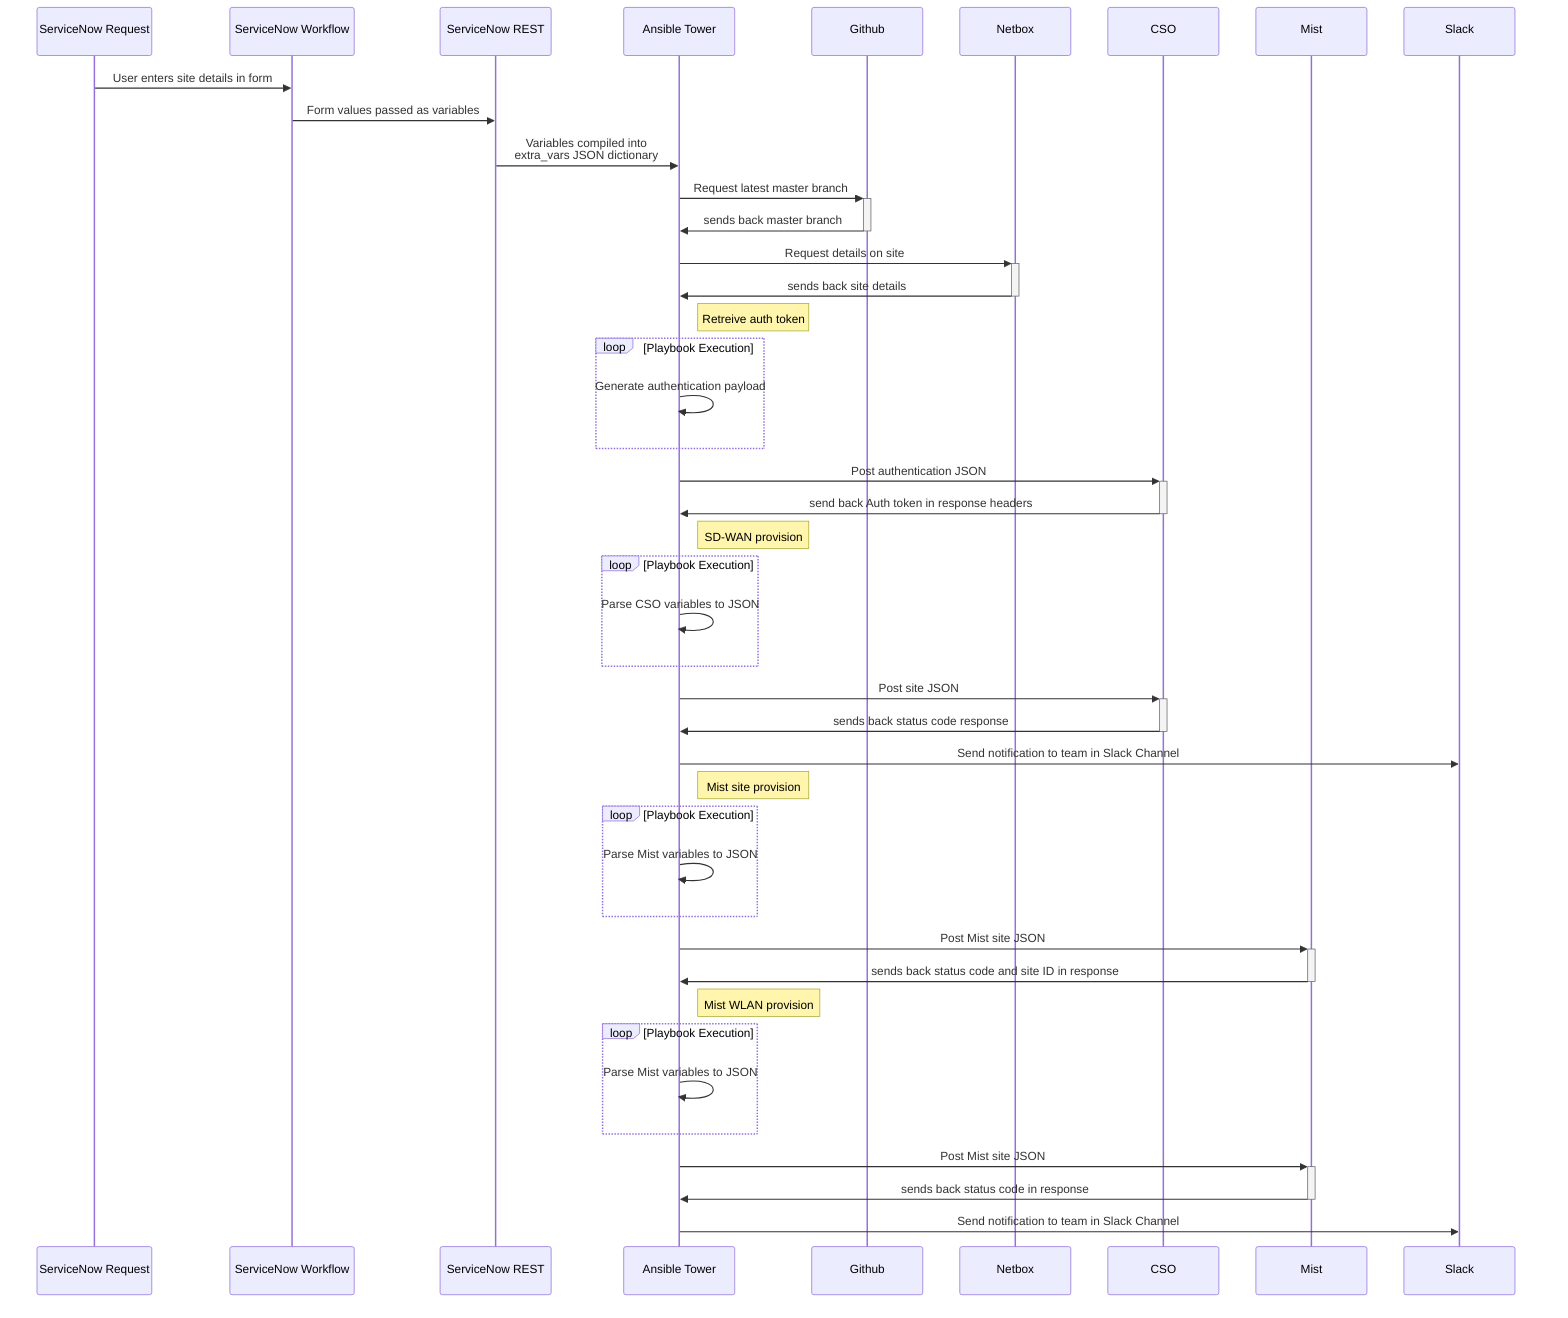 sequenceDiagram
    participant ServiceNow Request
    participant ServiceNow Workflow
    participant ServiceNow REST
    participant Ansible Tower
    participant Github
    participant Netbox
    participant CSO
    participant Mist
    participant Slack

    ServiceNow Request->>ServiceNow Workflow: User enters site details in form

    ServiceNow Workflow->>ServiceNow REST: Form values passed as variables

    ServiceNow REST->>Ansible Tower: Variables compiled into<br/>extra_vars JSON dictionary

    Ansible Tower->>+Github: Request latest master branch
    Github->>-Ansible Tower: sends back master branch

    Ansible Tower->>+Netbox: Request details on site
    Netbox->>-Ansible Tower: sends back site details

    Note right of Ansible Tower: Retreive auth token
    loop Playbook Execution
        Ansible Tower->>Ansible Tower: Generate authentication payload
    end
    Ansible Tower->>+CSO: Post authentication JSON
    CSO->>-Ansible Tower: send back Auth token in response headers

    Note right of Ansible Tower: SD-WAN provision
    loop Playbook Execution
        Ansible Tower->>Ansible Tower: Parse CSO variables to JSON
    end
    Ansible Tower->>+CSO: Post site JSON
    CSO->>-Ansible Tower: sends back status code response
    Ansible Tower->>Slack: Send notification to team in Slack Channel

    Note right of Ansible Tower: Mist site provision
    loop Playbook Execution
        Ansible Tower->>Ansible Tower: Parse Mist variables to JSON
    end
    Ansible Tower->>+Mist: Post Mist site JSON
    Mist->>-Ansible Tower: sends back status code and site ID in response

    Note right of Ansible Tower: Mist WLAN provision
    loop Playbook Execution
        Ansible Tower->>Ansible Tower: Parse Mist variables to JSON
    end
    Ansible Tower->>+Mist: Post Mist site JSON
    Mist->>-Ansible Tower: sends back status code in response
    Ansible Tower->>Slack: Send notification to team in Slack Channel